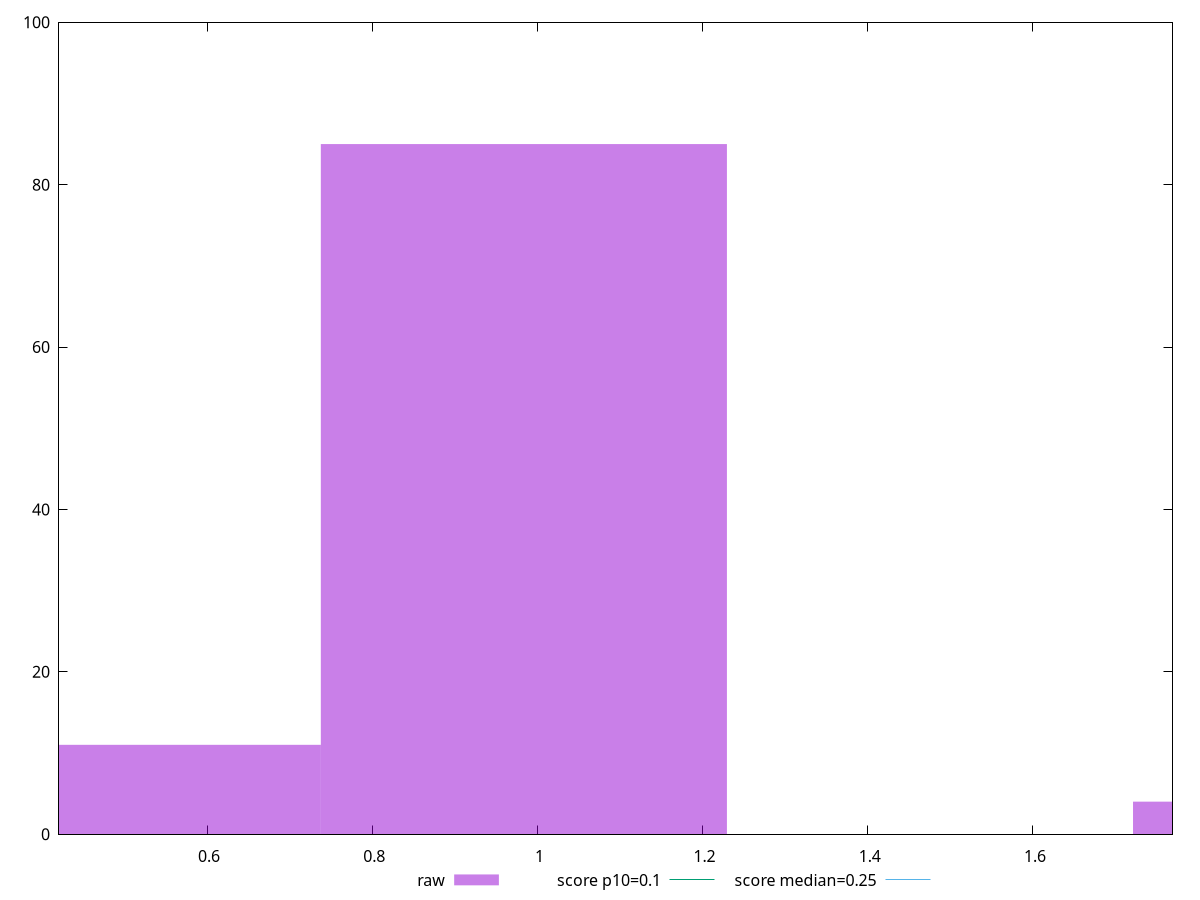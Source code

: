 reset

$raw <<EOF
0.9835861269101618 85
0.4917930634550809 11
1.9671722538203236 4
EOF

set key outside below
set boxwidth 0.4917930634550809
set xrange [0.4206224575042724:1.7690829467773437]
set yrange [0:100]
set trange [0:100]
set style fill transparent solid 0.5 noborder

set parametric
set terminal svg size 640, 490 enhanced background rgb 'white'
set output "report_00019_2021-02-10T18-14-37.922Z//cumulative-layout-shift/samples/pages+cached/raw/histogram.svg"

plot $raw title "raw" with boxes, \
     0.1,t title "score p10=0.1", \
     0.25,t title "score median=0.25"

reset
